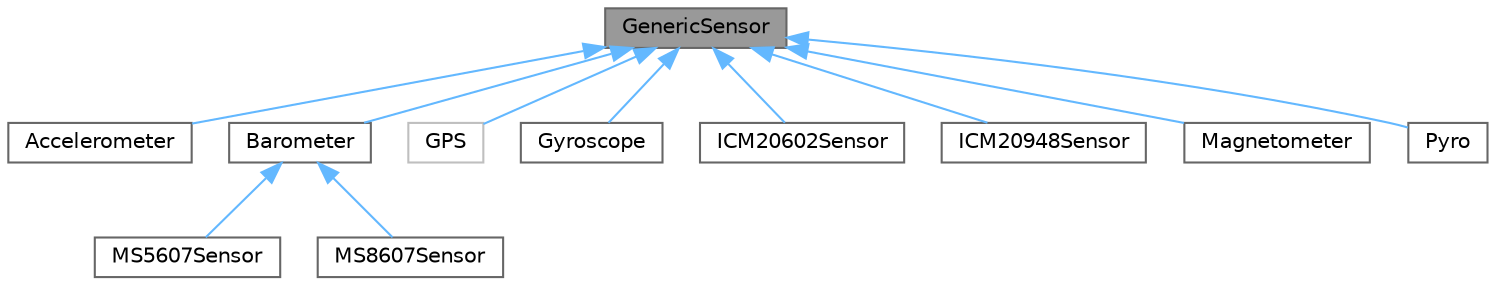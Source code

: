digraph "GenericSensor"
{
 // LATEX_PDF_SIZE
  bgcolor="transparent";
  edge [fontname=Helvetica,fontsize=10,labelfontname=Helvetica,labelfontsize=10];
  node [fontname=Helvetica,fontsize=10,shape=box,height=0.2,width=0.4];
  Node1 [label="GenericSensor",height=0.2,width=0.4,color="gray40", fillcolor="grey60", style="filled", fontcolor="black",tooltip="Underlying interface to all sensors."];
  Node1 -> Node2 [dir="back",color="steelblue1",style="solid"];
  Node2 [label="Accelerometer",height=0.2,width=0.4,color="gray40", fillcolor="white", style="filled",URL="$classAccelerometer.html",tooltip="Generic Accelerometer."];
  Node1 -> Node3 [dir="back",color="steelblue1",style="solid"];
  Node3 [label="Barometer",height=0.2,width=0.4,color="gray40", fillcolor="white", style="filled",URL="$classBarometer.html",tooltip="Generic Barometer."];
  Node3 -> Node4 [dir="back",color="steelblue1",style="solid"];
  Node4 [label="MS5607Sensor",height=0.2,width=0.4,color="gray40", fillcolor="white", style="filled",URL="$classMS5607Sensor.html",tooltip="An implementation of Barometer for the MS8607 barometer."];
  Node3 -> Node5 [dir="back",color="steelblue1",style="solid"];
  Node5 [label="MS8607Sensor",height=0.2,width=0.4,color="gray40", fillcolor="white", style="filled",URL="$classMS8607Sensor.html",tooltip="An implementation of Barometer for the MS8607 barometer."];
  Node1 -> Node6 [dir="back",color="steelblue1",style="solid"];
  Node6 [label="GPS",height=0.2,width=0.4,color="grey75", fillcolor="white", style="filled",URL="$classGPS.html",tooltip=" "];
  Node1 -> Node7 [dir="back",color="steelblue1",style="solid"];
  Node7 [label="Gyroscope",height=0.2,width=0.4,color="gray40", fillcolor="white", style="filled",URL="$classGyroscope.html",tooltip="Generic Gyroscope."];
  Node1 -> Node8 [dir="back",color="steelblue1",style="solid"];
  Node8 [label="ICM20602Sensor",height=0.2,width=0.4,color="gray40", fillcolor="white", style="filled",URL="$classICM20602Sensor.html",tooltip="Driver for ICM20602."];
  Node1 -> Node9 [dir="back",color="steelblue1",style="solid"];
  Node9 [label="ICM20948Sensor",height=0.2,width=0.4,color="gray40", fillcolor="white", style="filled",URL="$classICM20948Sensor.html",tooltip="Driver for ICM20948."];
  Node1 -> Node10 [dir="back",color="steelblue1",style="solid"];
  Node10 [label="Magnetometer",height=0.2,width=0.4,color="gray40", fillcolor="white", style="filled",URL="$classMagnetometer.html",tooltip="Generic Magnetometer."];
  Node1 -> Node11 [dir="back",color="steelblue1",style="solid"];
  Node11 [label="Pyro",height=0.2,width=0.4,color="gray40", fillcolor="white", style="filled",URL="$classPyro.html",tooltip="Represents a pyro channel."];
}
